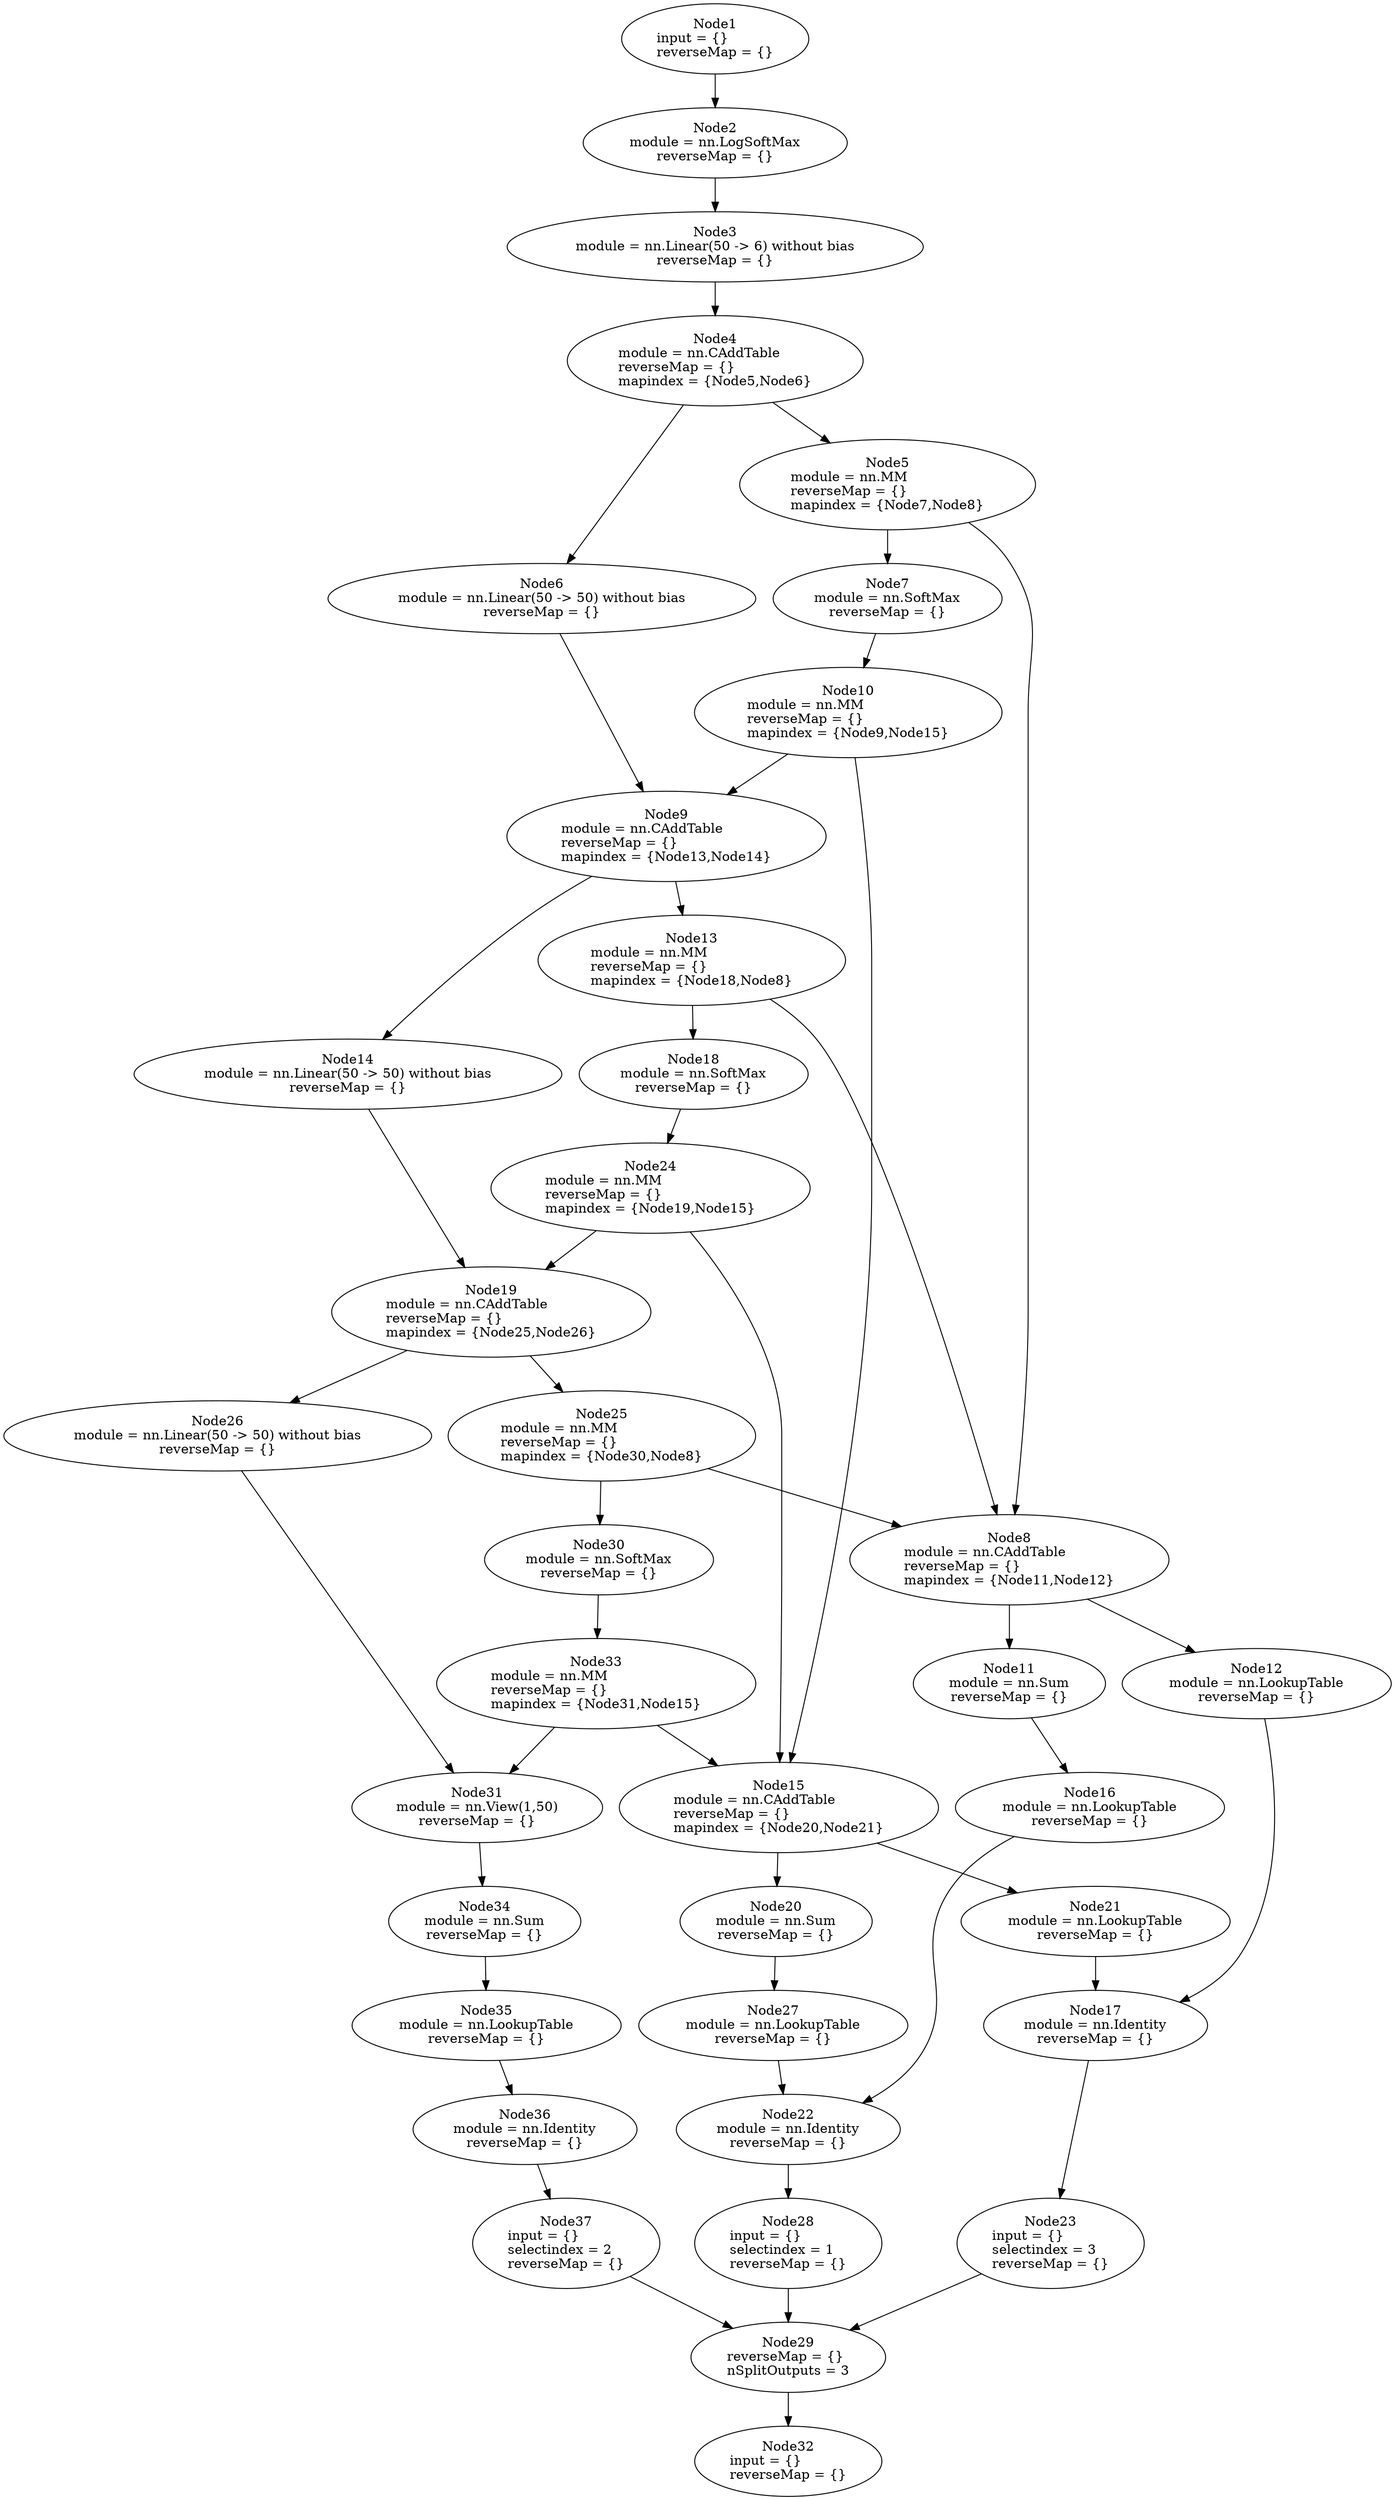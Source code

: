 digraph G {
	graph [bb="0,0,1208.7,2549.2"];
	node [label="\N",
		shape=oval
	];
	n1	 [height=0.98209,
		label="Node1\ninput = {}\lreverseMap = {}",
		pos="654.11,2513.9",
		tooltip="[[C]]:-1_",
		width=2.1687];
	n2	 [height=0.98209,
		label="Node2\nmodule = nn.LogSoftMax\lreverseMap = {}",
		pos="654.11,2407.2",
		tooltip="[test_graph.lua]:101_",
		width=3.1808];
	n1 -> n2	 [pos="e,654.11,2442.7 654.11,2478.3 654.11,2470.2 654.11,2461.4 654.11,2452.9"];
	n3	 [height=0.98209,
		label="Node3\nmodule = nn.Linear(50 -> 6) without bias\lreverseMap = {}",
		pos="654.11,2300.4",
		tooltip="[test_graph.lua]:101_",
		width=4.8934];
	n2 -> n3	 [pos="e,654.11,2336 654.11,2371.6 654.11,2363.4 654.11,2354.7 654.11,2346.2"];
	n4	 [height=1.2571,
		label="Node4\nmodule = nn.CAddTable\lreverseMap = {}\lmapindex = {Node5,Node6}",
		pos="654.11,2183.8",
		tooltip="[test_graph.lua]:91_",
		width=3.4902];
	n3 -> n4	 [pos="e,654.11,2229.4 654.11,2265.1 654.11,2257 654.11,2248.2 654.11,2239.5"];
	n5	 [height=1.2571,
		label="Node5\nmodule = nn.MM\lreverseMap = {}\lmapindex = {Node7,Node8}",
		pos="767.11,2057.3",
		tooltip="[test_graph.lua]:87_",
		width=3.4902];
	n4 -> n5	 [pos="e,728.51,2100.9 692.37,2140.7 701.75,2130.4 711.88,2119.2 721.56,2108.5"];
	n6	 [height=0.98209,
		label="Node6\nmodule = nn.Linear(50 -> 50) without bias\lreverseMap = {}",
		pos="469.11,1940.7",
		tooltip="[test_graph.lua]:91_",
		width=5.0309];
	n4 -> n6	 [pos="e,495.39,1976 621.25,2140 587.5,2096 535.29,2028 501.65,1984.1"];
	n7	 [height=0.98209,
		label="Node7\nmodule = nn.SoftMax\lreverseMap = {}",
		pos="767.11,1940.7",
		tooltip="[test_graph.lua]:86_",
		width=2.7379];
	n5 -> n7	 [pos="e,767.11,1976.3 767.11,2012 767.11,2003.6 767.11,1994.8 767.11,1986.4"];
	n8	 [height=1.2571,
		label="Node8\nmodule = nn.CAddTable\lreverseMap = {}\lmapindex = {Node11,Node12}",
		pos="875.11,958.34",
		tooltip="[test_graph.lua]:65_",
		width=3.7551];
	n5 -> n8	 [pos="e,880.51,1003.7 834.74,2019.1 850.37,2007.3 865.28,1992.9 875.11,1976.1 909.21,1917.7 894.11,1892.7 894.11,1825.1 894.11,1825.1 \
894.11,1825.1 894.11,1210.4 894.11,1142.5 887.12,1064.6 881.62,1013.8"];
	n9	 [height=1.2571,
		label="Node9\nmodule = nn.CAddTable\lreverseMap = {}\lmapindex = {Node13,Node14}",
		pos="582.11,1697.6",
		tooltip="[test_graph.lua]:91_",
		width=3.7652];
	n6 -> n9	 [pos="e,561.5,1742.6 485.18,1905.4 503.98,1865.3 535.3,1798.5 557.24,1751.7"];
	n10	 [height=1.2571,
		label="Node10\nmodule = nn.MM\lreverseMap = {}\lmapindex = {Node9,Node15}",
		pos="735.11,1824.1",
		tooltip="[test_graph.lua]:86_",
		width=3.6277];
	n7 -> n10	 [pos="e,747.44,1869.2 757.51,1905.3 755.19,1897 752.65,1887.9 750.14,1878.9"];
	n11	 [height=0.98209,
		label="Node11\nmodule = nn.Sum\lreverseMap = {}",
		pos="875.11,831.83",
		tooltip="[test_graph.lua]:65_",
		width=2.2797];
	n8 -> n11	 [pos="e,875.11,867.35 875.11,912.74 875.11,901.31 875.11,889.01 875.11,877.57"];
	n12	 [height=0.98209,
		label="Node12\nmodule = nn.LookupTable\lreverseMap = {}",
		pos="1092.1,831.83",
		tooltip="[test_graph.lua]:65_",
		width=3.2376];
	n8 -> n12	 [pos="e,1038.9,863.38 941.99,918.96 970.08,902.85 1002.6,884.21 1030.1,868.4"];
	n13	 [height=1.2571,
		label="Node13\nmodule = nn.MM\lreverseMap = {}\lmapindex = {Node18,Node8}",
		pos="602.11,1571.1",
		tooltip="[test_graph.lua]:87_",
		width=3.6277];
	n9 -> n13	 [pos="e,594.96,1616.6 589.22,1652.3 590.56,1644 591.98,1635.2 593.36,1626.6"];
	n14	 [height=0.98209,
		label="Node14\nmodule = nn.Linear(50 -> 50) without bias\lreverseMap = {}",
		pos="304.11,1454.5",
		tooltip="[test_graph.lua]:91_",
		width=5.0309];
	n9 -> n14	 [pos="e,333.76,1489.5 518.4,1657.5 499.69,1645.1 479.58,1630.8 462.11,1616.3 417.28,1579.2 371.2,1530.9 340.46,1497"];
	n10 -> n9	 [pos="e,632.58,1739.7 684.59,1782 670.49,1770.5 655.05,1758 640.54,1746.1"];
	n15	 [height=1.2571,
		label="Node15\nmodule = nn.CAddTable\lreverseMap = {}\lmapindex = {Node20,Node21}",
		pos="661.11,705.32",
		tooltip="[test_graph.lua]:64_",
		width=3.7652];
	n10 -> n15	 [pos="e,673.59,750.7 744.2,1778.9 753.66,1728.9 767.11,1645 767.11,1572.1 767.11,1572.1 767.11,1572.1 767.11,1336.9 767.11,1213.1 707.25,\
907.73 682.11,786.57 680.35,778.07 678.25,769.12 676.07,760.4"];
	n16	 [height=0.98209,
		label="Node16\nmodule = nn.LookupTable\lreverseMap = {}",
		pos="931.11,705.32",
		tooltip="[test_graph.lua]:65_",
		width=3.2376];
	n11 -> n16	 [pos="e,915.63,740.73 890.42,796.8 896.91,782.38 904.55,765.38 911.45,750.03"];
	n17	 [height=0.98209,
		label="Node17\nmodule = nn.Identity\lreverseMap = {}",
		pos="947.11,482",
		tooltip="[test_graph.lua]:43_",
		width=2.6307];
	n12 -> n17	 [pos="e,1016.2,506.29 1099.5,796.5 1109.5,740.71 1121.1,629 1073.1,553.35 1061.6,535.27 1043.8,521.42 1025.1,510.99"];
	n13 -> n8	 [pos="e,870.68,1003.6 667.49,1531.8 683.24,1520 698.77,1505.8 710.11,1489.8 817.29,1338.6 856.53,1115.5 869.44,1013.7"];
	n18	 [height=0.98209,
		label="Node18\nmodule = nn.SoftMax\lreverseMap = {}",
		pos="602.11,1454.5",
		tooltip="[test_graph.lua]:86_",
		width=2.7379];
	n13 -> n18	 [pos="e,602.11,1490.1 602.11,1525.8 602.11,1517.4 602.11,1508.5 602.11,1500.1"];
	n19	 [height=1.2571,
		label="Node19\nmodule = nn.CAddTable\lreverseMap = {}\lmapindex = {Node25,Node26}",
		pos="439.11,1211.4",
		tooltip="[test_graph.lua]:91_",
		width=3.7652];
	n14 -> n19	 [pos="e,414.73,1255.9 323.31,1419.2 345.88,1378.9 383.58,1311.6 409.8,1264.7"];
	n20	 [height=0.98209,
		label="Node20\nmodule = nn.Sum\lreverseMap = {}",
		pos="660.11,588.71",
		tooltip="[test_graph.lua]:64_",
		width=2.2797];
	n15 -> n20	 [pos="e,660.42,624.31 660.73,660.01 660.65,651.59 660.58,642.77 660.5,634.34"];
	n21	 [height=0.98209,
		label="Node21\nmodule = nn.LookupTable\lreverseMap = {}",
		pos="947.11,588.71",
		tooltip="[test_graph.lua]:64_",
		width=3.2376];
	n15 -> n21	 [pos="e,877.96,617.42 746.54,670.09 785.23,654.58 830.67,636.37 868.51,621.2"];
	n22	 [height=0.98209,
		label="Node22\nmodule = nn.Identity\lreverseMap = {}",
		pos="686.11,375.29",
		tooltip="[test_graph.lua]:41_",
		width=2.6307];
	n16 -> n22	 [pos="e,739.4,404.6 874.12,674.28 854.57,661.3 834.31,644.39 821.11,624.06 777.21,556.42 827.11,514.22 783.11,446.64 774.04,432.71 761.18,\
420.62 747.78,410.58"];
	n23	 [height=1.2571,
		label="Node23\ninput = {}\lselectindex = 3\lreverseMap = {}",
		pos="874.11,258.68",
		tooltip="[[C]]:-1_-3",
		width=2.1687];
	n17 -> n23	 [pos="e,888.58,303.53 935.71,446.42 923.94,410.74 905.42,354.61 891.77,313.19"];
	n24	 [height=1.2571,
		label="Node24\nmodule = nn.MM\lreverseMap = {}\lmapindex = {Node19,Node15}",
		pos="565.11,1337.9",
		tooltip="[test_graph.lua]:86_",
		width=3.7652];
	n18 -> n24	 [pos="e,579.36,1383 591.01,1419.1 588.32,1410.8 585.38,1401.7 582.48,1392.7"];
	n25	 [height=1.2571,
		label="Node25\nmodule = nn.MM\lreverseMap = {}\lmapindex = {Node30,Node8}",
		pos="511.11,1084.8",
		tooltip="[test_graph.lua]:87_",
		width=3.6277];
	n19 -> n25	 [pos="e,485.82,1129.6 464.3,1166.8 469.58,1157.7 475.21,1147.9 480.66,1138.5"];
	n26	 [height=0.98209,
		label="Node26\nmodule = nn.Linear(50 -> 50) without bias\lreverseMap = {}",
		pos="181.11,1084.8",
		tooltip="[test_graph.lua]:91_",
		width=5.0309];
	n19 -> n26	 [pos="e,247.4,1117.8 363.1,1173.7 329.54,1157.5 290.19,1138.5 256.68,1122.3"];
	n27	 [height=0.98209,
		label="Node27\nmodule = nn.LookupTable\lreverseMap = {}",
		pos="657.11,482",
		tooltip="[test_graph.lua]:64_",
		width=3.2376];
	n20 -> n27	 [pos="e,658.1,517.54 659.12,553.13 658.89,545 658.64,536.22 658.39,527.71"];
	n21 -> n17	 [pos="e,947.11,517.54 947.11,553.13 947.11,545 947.11,536.22 947.11,527.71"];
	n28	 [height=1.2571,
		label="Node28\ninput = {}\lselectindex = 1\lreverseMap = {}",
		pos="686.11,258.68",
		tooltip="[[C]]:-1_-1",
		width=2.1687];
	n22 -> n28	 [pos="e,686.11,304.24 686.11,339.9 686.11,331.84 686.11,323.06 686.11,314.36"];
	n29	 [height=0.98209,
		label="Node29\nreverseMap = {}\lnSplitOutputs = 3",
		pos="686.11,142.07",
		tooltip="[[C]]:-1_ split at [...sdrizard/torch/install/share/lua/5.1/nngraph/gmodule.lua]:96-mnode",
		width=2.2723];
	n23 -> n29	 [pos="e,732.39,171.28 820.99,225.29 796.03,210.08 766.29,191.95 741.1,176.59"];
	n24 -> n15	 [pos="e,663.67,750.74 595.77,1293.4 626.76,1245 670.11,1163.6 670.11,1085.8 670.11,1085.8 670.11,1085.8 670.11,957.34 670.11,889.61 666.8,\
811.68 664.2,760.85"];
	n24 -> n19	 [pos="e,481.73,1254.5 522.46,1294.7 511.68,1284.1 500.01,1272.5 488.92,1261.6"];
	n25 -> n8	 [pos="e,782.02,991.18 602.97,1052.4 654.62,1034.8 719.24,1012.7 772.55,994.42"];
	n30	 [height=0.98209,
		label="Node30\nmodule = nn.SoftMax\lreverseMap = {}",
		pos="508.11,958.34",
		tooltip="[test_graph.lua]:86_",
		width=2.7379];
	n25 -> n30	 [pos="e,508.95,993.86 510.04,1039.2 509.76,1027.8 509.47,1015.5 509.19,1004.1"];
	n31	 [height=0.98209,
		label="Node31\nmodule = nn.View(1,50)\lreverseMap = {}",
		pos="399.11,705.32",
		tooltip="[test_graph.lua]:63_",
		width=3.019];
	n26 -> n31	 [pos="e,379.58,740.14 200.84,1049.7 240.73,980.61 330.85,824.54 374.5,748.95"];
	n27 -> n22	 [pos="e,676.6,410.65 666.61,446.71 668.94,438.3 671.46,429.19 673.9,420.39"];
	n28 -> n29	 [pos="e,686.11,177.66 686.11,213.36 686.11,204.95 686.11,196.13 686.11,187.7"];
	n32	 [height=0.98209,
		label="Node32\ninput = {}\lreverseMap = {}",
		pos="686.11,35.355",
		tooltip="[[C]]:-1_",
		width=2.1687];
	n29 -> n32	 [pos="e,686.11,70.895 686.11,106.49 686.11,98.358 686.11,89.578 686.11,81.072"];
	n33	 [height=1.2571,
		label="Node33\nmodule = nn.MM\lreverseMap = {}\lmapindex = {Node31,Node15}",
		pos="506.11,831.83",
		tooltip="[test_graph.lua]:86_",
		width=3.7652];
	n30 -> n33	 [pos="e,506.82,877.12 507.56,922.65 507.38,911.75 507.18,899.42 506.99,887.48"];
	n34	 [height=0.98209,
		label="Node34\nmodule = nn.Sum\lreverseMap = {}",
		pos="404.11,588.71",
		tooltip="[test_graph.lua]:63_",
		width=2.2797];
	n31 -> n34	 [pos="e,402.61,624.07 400.61,669.93 401.1,658.71 401.65,646.09 402.17,634.24"];
	n33 -> n15	 [pos="e,609.98,747.39 557.3,789.71 571.58,778.24 587.22,765.68 601.93,753.86"];
	n33 -> n31	 [pos="e,427.89,739.81 469.29,787.98 458.08,774.93 445.78,760.62 434.65,747.67"];
	n35	 [height=0.98209,
		label="Node35\nmodule = nn.LookupTable\lreverseMap = {}",
		pos="405.11,482",
		tooltip="[test_graph.lua]:63_",
		width=3.2376];
	n34 -> n35	 [pos="e,404.78,517.54 404.44,553.13 404.52,545 404.6,536.22 404.69,527.71"];
	n36	 [height=0.98209,
		label="Node36\nmodule = nn.Identity\lreverseMap = {}",
		pos="457.11,375.29",
		tooltip="[test_graph.lua]:42_",
		width=2.6307];
	n35 -> n36	 [pos="e,440.32,410.11 422,447 426.4,438.13 431.2,428.46 435.8,419.2"];
	n37	 [height=1.2571,
		label="Node37\ninput = {}\lselectindex = 2\lreverseMap = {}",
		pos="485.11,258.68",
		tooltip="[[C]]:-1_-2",
		width=2.1687];
	n36 -> n37	 [pos="e,474.33,303.82 465.51,339.9 467.53,331.66 469.73,322.66 471.9,313.77"];
	n37 -> n29	 [pos="e,637.76,170.64 540.04,226.36 567.62,210.63 601.02,191.59 628.91,175.68"];
}
